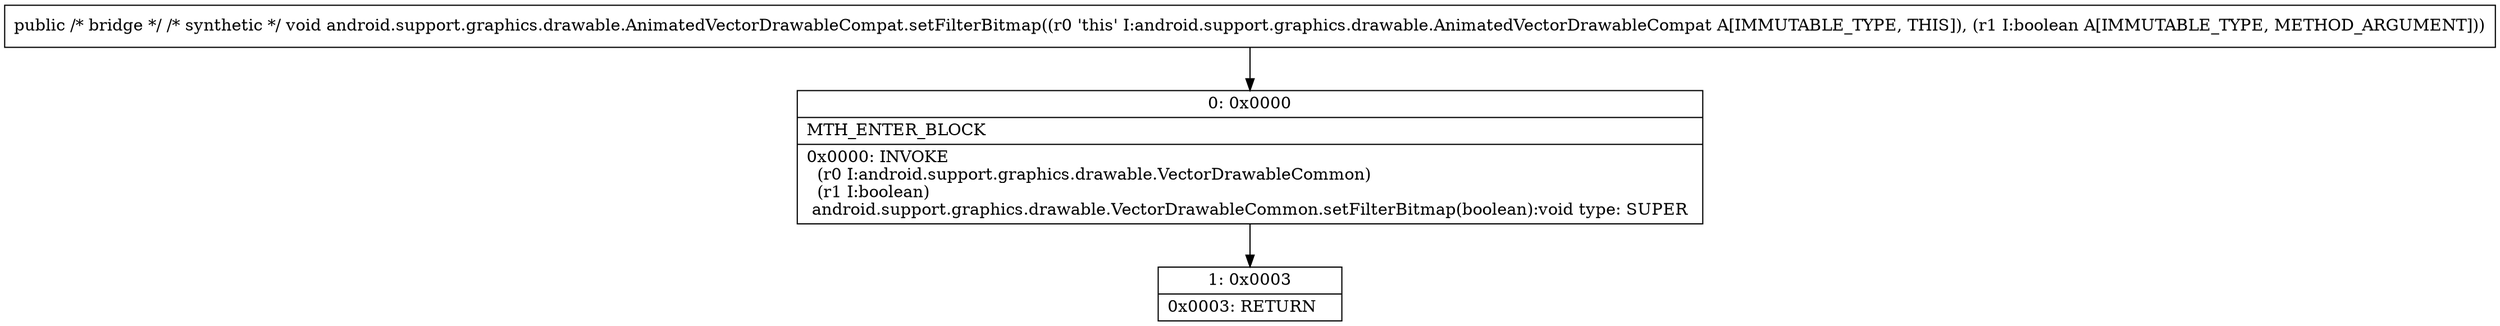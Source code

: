 digraph "CFG forandroid.support.graphics.drawable.AnimatedVectorDrawableCompat.setFilterBitmap(Z)V" {
Node_0 [shape=record,label="{0\:\ 0x0000|MTH_ENTER_BLOCK\l|0x0000: INVOKE  \l  (r0 I:android.support.graphics.drawable.VectorDrawableCommon)\l  (r1 I:boolean)\l android.support.graphics.drawable.VectorDrawableCommon.setFilterBitmap(boolean):void type: SUPER \l}"];
Node_1 [shape=record,label="{1\:\ 0x0003|0x0003: RETURN   \l}"];
MethodNode[shape=record,label="{public \/* bridge *\/ \/* synthetic *\/ void android.support.graphics.drawable.AnimatedVectorDrawableCompat.setFilterBitmap((r0 'this' I:android.support.graphics.drawable.AnimatedVectorDrawableCompat A[IMMUTABLE_TYPE, THIS]), (r1 I:boolean A[IMMUTABLE_TYPE, METHOD_ARGUMENT])) }"];
MethodNode -> Node_0;
Node_0 -> Node_1;
}

